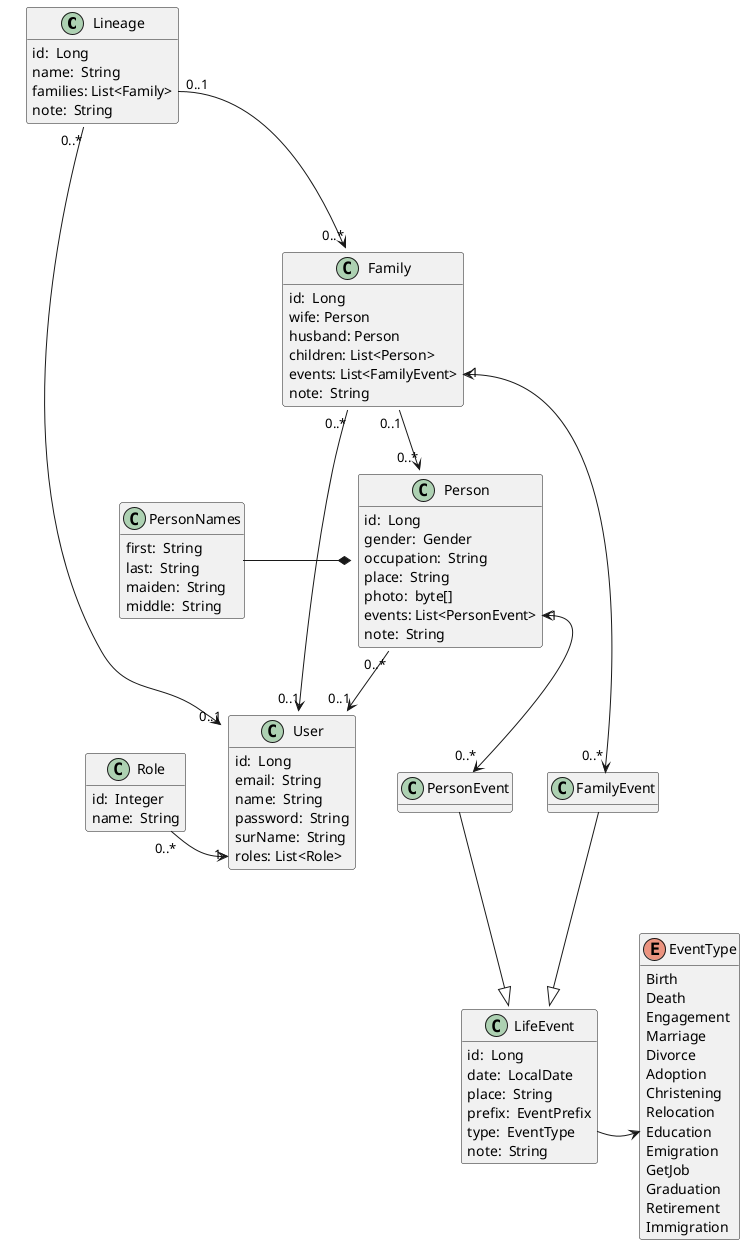 @startuml

'top to bottom direction
'skinparam linetype ortho
hide methods

class Lineage {
   id:  Long
   name:  String
   families: List<Family>
   note:  String
}

class Family {
   id:  Long 
   wife: Person
   husband: Person
   children: List<Person>
   events: List<FamilyEvent>
   note:  String
}

class Person {
   id:  Long
   gender:  Gender
   occupation:  String
   place:  String
   photo:  byte[]
   events: List<PersonEvent>
   note:  String
}
class PersonNames {
   first:  String
   last:  String
   maiden:  String
   middle:  String
}

class LifeEvent {
   id:  Long
   date:  LocalDate
   place:  String
   prefix:  EventPrefix
   type:  EventType
   note:  String
}
class FamilyEvent
class PersonEvent

enum EventType {
    Birth
    Death
    Engagement
    Marriage
    Divorce
    Adoption
    Christening
    Relocation
    Education
    Emigration
    GetJob
    Graduation
    Retirement
    Immigration
}

class User {
   id:  Long 
   email:  String 
   name:  String 
   password:  String 
   surName:  String
   roles: List<Role>
}
class Role {
   id:  Integer
   name:  String
}

Lineage::families   "0..1"  --->    "0..*" Family
Lineage             "0..*"  -->     "0..1" User
Family::events      "1"     <--->   "0..*" FamilyEvent
Family              "0..1"  -->     "0..*" Person
Family              "0..*"  -->     "0..1" User
FamilyEvent                 --^            LifeEvent
Person              "0..*"  -->     "0..1" User
PersonNames                 -*             Person
PersonEvent                 --^            LifeEvent
Person::events      "1"     <-->    "0..*" PersonEvent
Role                "0..*"  ->      "1"    User::roles
LifeEvent::type             ->             EventType
@enduml
